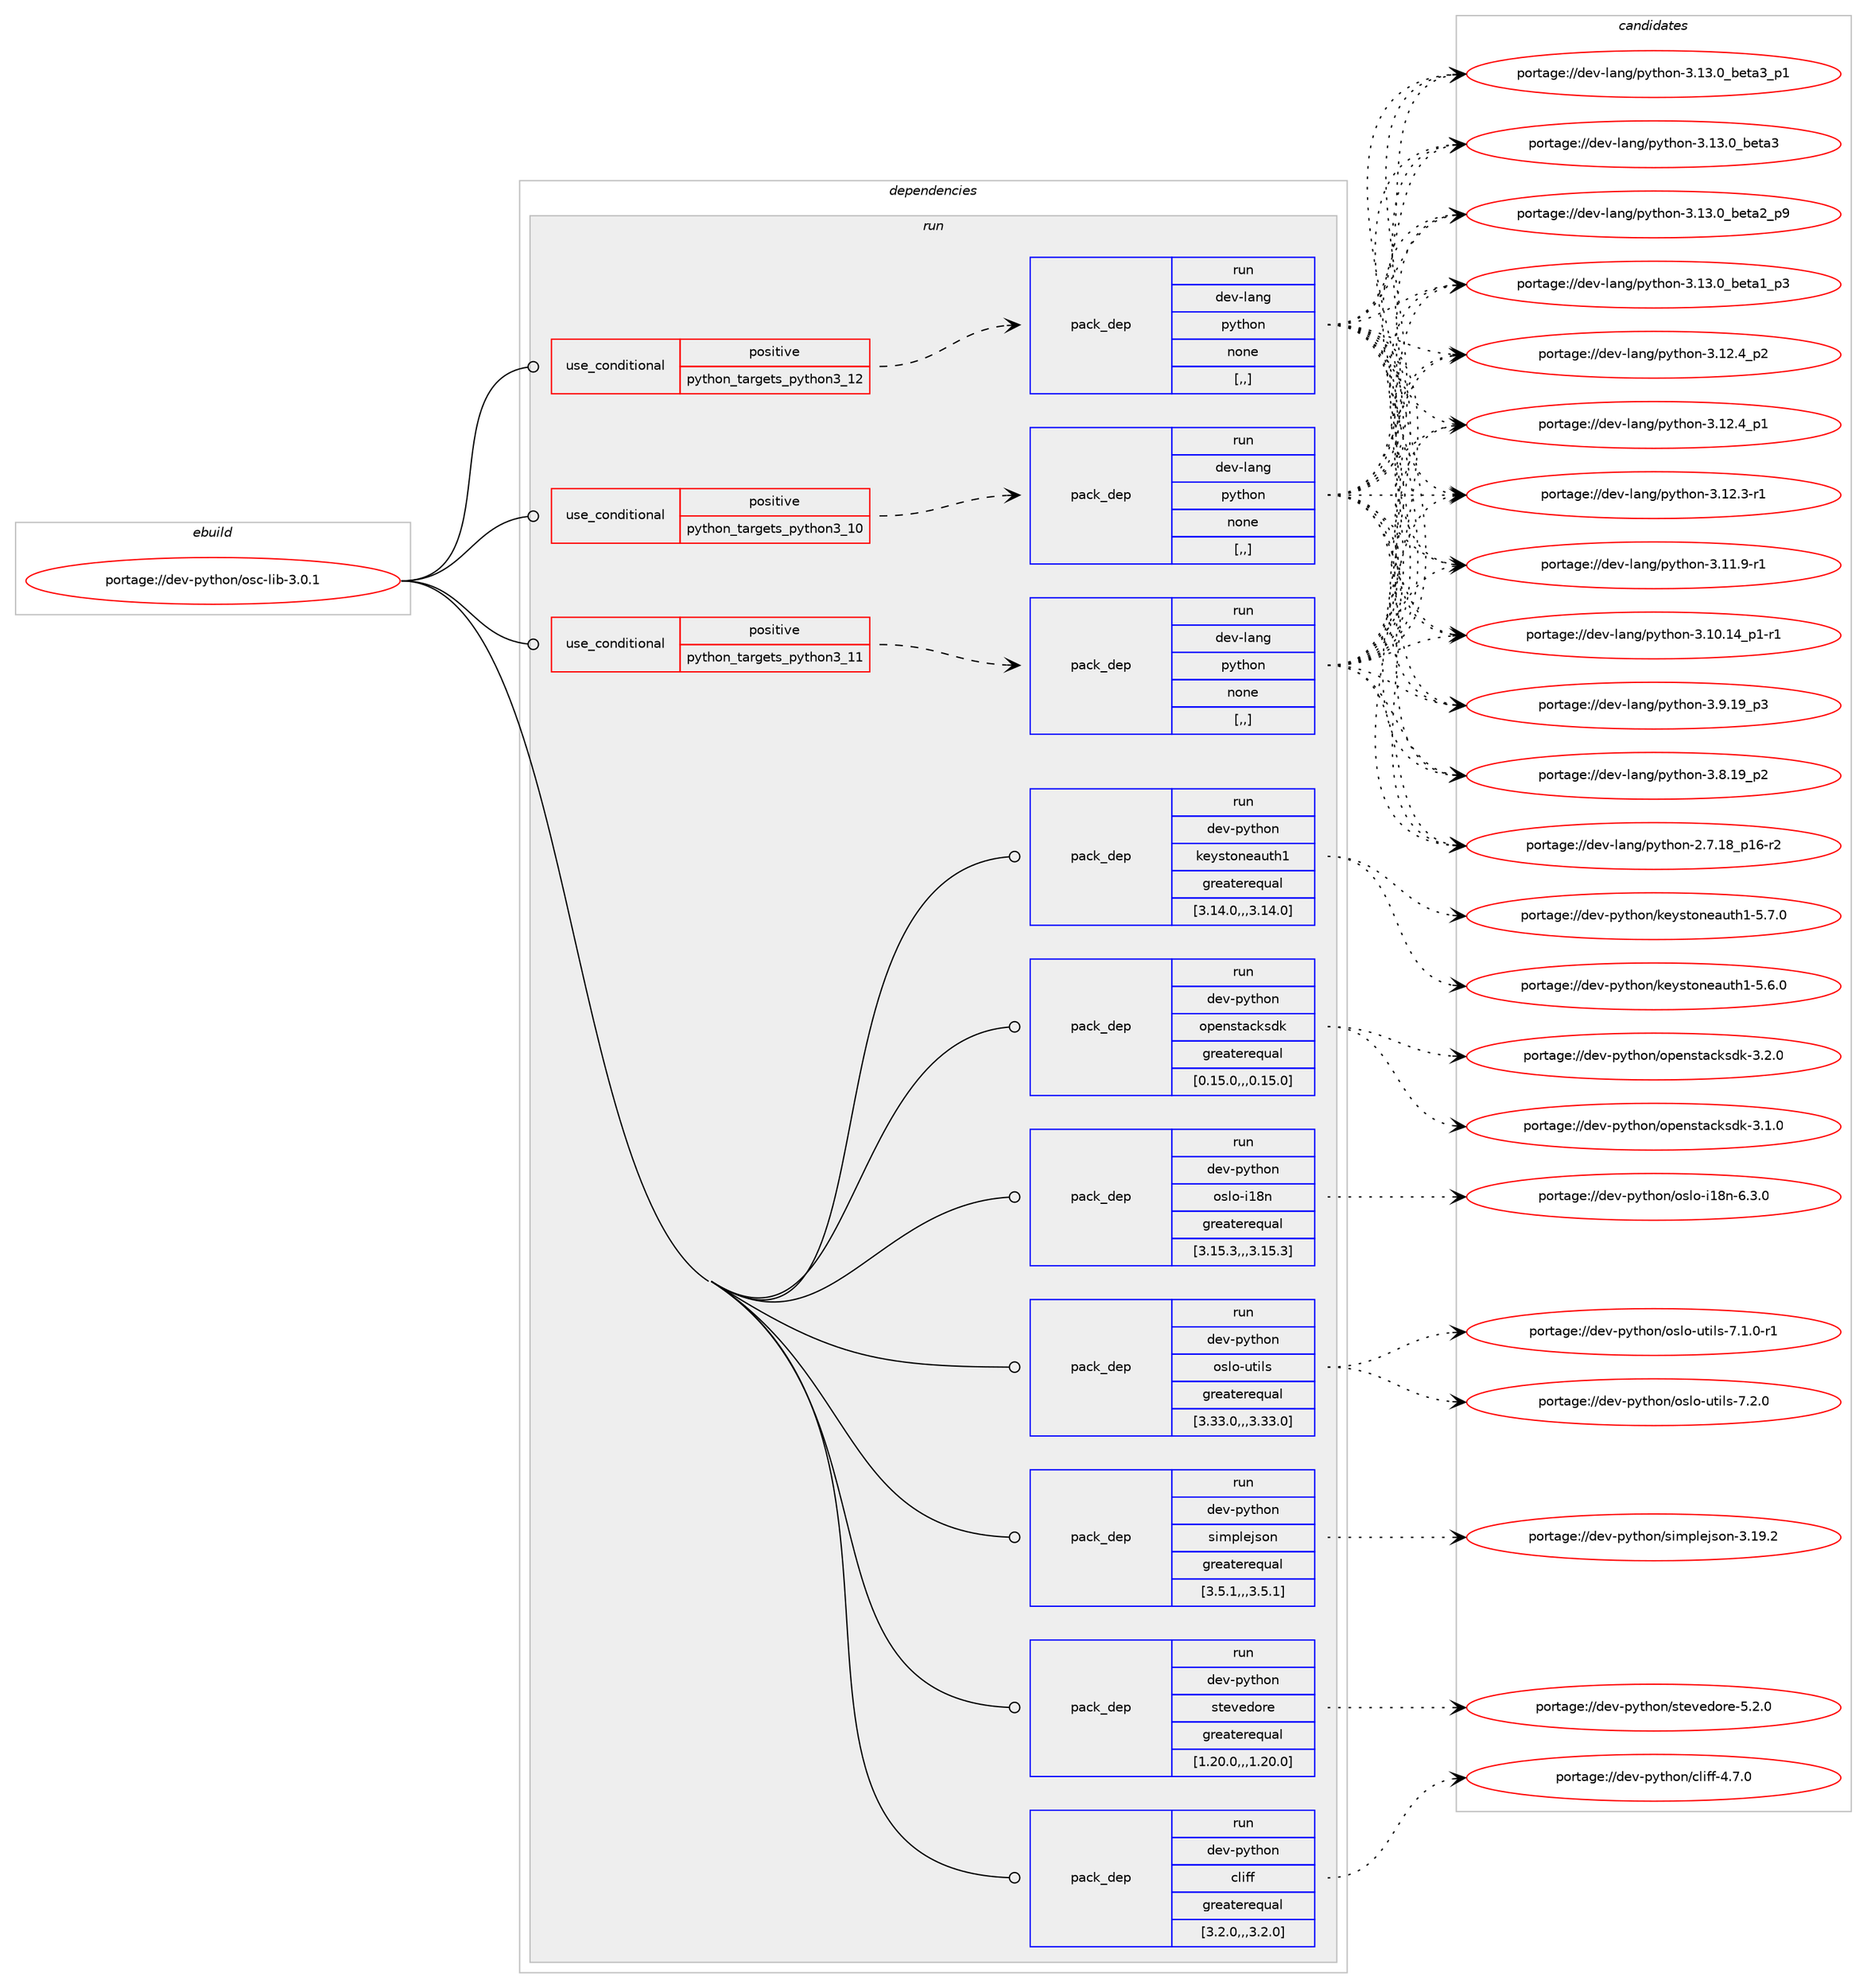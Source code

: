 digraph prolog {

# *************
# Graph options
# *************

newrank=true;
concentrate=true;
compound=true;
graph [rankdir=LR,fontname=Helvetica,fontsize=10,ranksep=1.5];#, ranksep=2.5, nodesep=0.2];
edge  [arrowhead=vee];
node  [fontname=Helvetica,fontsize=10];

# **********
# The ebuild
# **********

subgraph cluster_leftcol {
color=gray;
rank=same;
label=<<i>ebuild</i>>;
id [label="portage://dev-python/osc-lib-3.0.1", color=red, width=4, href="../dev-python/osc-lib-3.0.1.svg"];
}

# ****************
# The dependencies
# ****************

subgraph cluster_midcol {
color=gray;
label=<<i>dependencies</i>>;
subgraph cluster_compile {
fillcolor="#eeeeee";
style=filled;
label=<<i>compile</i>>;
}
subgraph cluster_compileandrun {
fillcolor="#eeeeee";
style=filled;
label=<<i>compile and run</i>>;
}
subgraph cluster_run {
fillcolor="#eeeeee";
style=filled;
label=<<i>run</i>>;
subgraph cond35145 {
dependency152038 [label=<<TABLE BORDER="0" CELLBORDER="1" CELLSPACING="0" CELLPADDING="4"><TR><TD ROWSPAN="3" CELLPADDING="10">use_conditional</TD></TR><TR><TD>positive</TD></TR><TR><TD>python_targets_python3_10</TD></TR></TABLE>>, shape=none, color=red];
subgraph pack115658 {
dependency152039 [label=<<TABLE BORDER="0" CELLBORDER="1" CELLSPACING="0" CELLPADDING="4" WIDTH="220"><TR><TD ROWSPAN="6" CELLPADDING="30">pack_dep</TD></TR><TR><TD WIDTH="110">run</TD></TR><TR><TD>dev-lang</TD></TR><TR><TD>python</TD></TR><TR><TD>none</TD></TR><TR><TD>[,,]</TD></TR></TABLE>>, shape=none, color=blue];
}
dependency152038:e -> dependency152039:w [weight=20,style="dashed",arrowhead="vee"];
}
id:e -> dependency152038:w [weight=20,style="solid",arrowhead="odot"];
subgraph cond35146 {
dependency152040 [label=<<TABLE BORDER="0" CELLBORDER="1" CELLSPACING="0" CELLPADDING="4"><TR><TD ROWSPAN="3" CELLPADDING="10">use_conditional</TD></TR><TR><TD>positive</TD></TR><TR><TD>python_targets_python3_11</TD></TR></TABLE>>, shape=none, color=red];
subgraph pack115659 {
dependency152041 [label=<<TABLE BORDER="0" CELLBORDER="1" CELLSPACING="0" CELLPADDING="4" WIDTH="220"><TR><TD ROWSPAN="6" CELLPADDING="30">pack_dep</TD></TR><TR><TD WIDTH="110">run</TD></TR><TR><TD>dev-lang</TD></TR><TR><TD>python</TD></TR><TR><TD>none</TD></TR><TR><TD>[,,]</TD></TR></TABLE>>, shape=none, color=blue];
}
dependency152040:e -> dependency152041:w [weight=20,style="dashed",arrowhead="vee"];
}
id:e -> dependency152040:w [weight=20,style="solid",arrowhead="odot"];
subgraph cond35147 {
dependency152042 [label=<<TABLE BORDER="0" CELLBORDER="1" CELLSPACING="0" CELLPADDING="4"><TR><TD ROWSPAN="3" CELLPADDING="10">use_conditional</TD></TR><TR><TD>positive</TD></TR><TR><TD>python_targets_python3_12</TD></TR></TABLE>>, shape=none, color=red];
subgraph pack115660 {
dependency152043 [label=<<TABLE BORDER="0" CELLBORDER="1" CELLSPACING="0" CELLPADDING="4" WIDTH="220"><TR><TD ROWSPAN="6" CELLPADDING="30">pack_dep</TD></TR><TR><TD WIDTH="110">run</TD></TR><TR><TD>dev-lang</TD></TR><TR><TD>python</TD></TR><TR><TD>none</TD></TR><TR><TD>[,,]</TD></TR></TABLE>>, shape=none, color=blue];
}
dependency152042:e -> dependency152043:w [weight=20,style="dashed",arrowhead="vee"];
}
id:e -> dependency152042:w [weight=20,style="solid",arrowhead="odot"];
subgraph pack115661 {
dependency152044 [label=<<TABLE BORDER="0" CELLBORDER="1" CELLSPACING="0" CELLPADDING="4" WIDTH="220"><TR><TD ROWSPAN="6" CELLPADDING="30">pack_dep</TD></TR><TR><TD WIDTH="110">run</TD></TR><TR><TD>dev-python</TD></TR><TR><TD>cliff</TD></TR><TR><TD>greaterequal</TD></TR><TR><TD>[3.2.0,,,3.2.0]</TD></TR></TABLE>>, shape=none, color=blue];
}
id:e -> dependency152044:w [weight=20,style="solid",arrowhead="odot"];
subgraph pack115662 {
dependency152045 [label=<<TABLE BORDER="0" CELLBORDER="1" CELLSPACING="0" CELLPADDING="4" WIDTH="220"><TR><TD ROWSPAN="6" CELLPADDING="30">pack_dep</TD></TR><TR><TD WIDTH="110">run</TD></TR><TR><TD>dev-python</TD></TR><TR><TD>keystoneauth1</TD></TR><TR><TD>greaterequal</TD></TR><TR><TD>[3.14.0,,,3.14.0]</TD></TR></TABLE>>, shape=none, color=blue];
}
id:e -> dependency152045:w [weight=20,style="solid",arrowhead="odot"];
subgraph pack115663 {
dependency152046 [label=<<TABLE BORDER="0" CELLBORDER="1" CELLSPACING="0" CELLPADDING="4" WIDTH="220"><TR><TD ROWSPAN="6" CELLPADDING="30">pack_dep</TD></TR><TR><TD WIDTH="110">run</TD></TR><TR><TD>dev-python</TD></TR><TR><TD>openstacksdk</TD></TR><TR><TD>greaterequal</TD></TR><TR><TD>[0.15.0,,,0.15.0]</TD></TR></TABLE>>, shape=none, color=blue];
}
id:e -> dependency152046:w [weight=20,style="solid",arrowhead="odot"];
subgraph pack115664 {
dependency152047 [label=<<TABLE BORDER="0" CELLBORDER="1" CELLSPACING="0" CELLPADDING="4" WIDTH="220"><TR><TD ROWSPAN="6" CELLPADDING="30">pack_dep</TD></TR><TR><TD WIDTH="110">run</TD></TR><TR><TD>dev-python</TD></TR><TR><TD>oslo-i18n</TD></TR><TR><TD>greaterequal</TD></TR><TR><TD>[3.15.3,,,3.15.3]</TD></TR></TABLE>>, shape=none, color=blue];
}
id:e -> dependency152047:w [weight=20,style="solid",arrowhead="odot"];
subgraph pack115665 {
dependency152048 [label=<<TABLE BORDER="0" CELLBORDER="1" CELLSPACING="0" CELLPADDING="4" WIDTH="220"><TR><TD ROWSPAN="6" CELLPADDING="30">pack_dep</TD></TR><TR><TD WIDTH="110">run</TD></TR><TR><TD>dev-python</TD></TR><TR><TD>oslo-utils</TD></TR><TR><TD>greaterequal</TD></TR><TR><TD>[3.33.0,,,3.33.0]</TD></TR></TABLE>>, shape=none, color=blue];
}
id:e -> dependency152048:w [weight=20,style="solid",arrowhead="odot"];
subgraph pack115666 {
dependency152049 [label=<<TABLE BORDER="0" CELLBORDER="1" CELLSPACING="0" CELLPADDING="4" WIDTH="220"><TR><TD ROWSPAN="6" CELLPADDING="30">pack_dep</TD></TR><TR><TD WIDTH="110">run</TD></TR><TR><TD>dev-python</TD></TR><TR><TD>simplejson</TD></TR><TR><TD>greaterequal</TD></TR><TR><TD>[3.5.1,,,3.5.1]</TD></TR></TABLE>>, shape=none, color=blue];
}
id:e -> dependency152049:w [weight=20,style="solid",arrowhead="odot"];
subgraph pack115667 {
dependency152050 [label=<<TABLE BORDER="0" CELLBORDER="1" CELLSPACING="0" CELLPADDING="4" WIDTH="220"><TR><TD ROWSPAN="6" CELLPADDING="30">pack_dep</TD></TR><TR><TD WIDTH="110">run</TD></TR><TR><TD>dev-python</TD></TR><TR><TD>stevedore</TD></TR><TR><TD>greaterequal</TD></TR><TR><TD>[1.20.0,,,1.20.0]</TD></TR></TABLE>>, shape=none, color=blue];
}
id:e -> dependency152050:w [weight=20,style="solid",arrowhead="odot"];
}
}

# **************
# The candidates
# **************

subgraph cluster_choices {
rank=same;
color=gray;
label=<<i>candidates</i>>;

subgraph choice115658 {
color=black;
nodesep=1;
choice10010111845108971101034711212111610411111045514649514648959810111697519511249 [label="portage://dev-lang/python-3.13.0_beta3_p1", color=red, width=4,href="../dev-lang/python-3.13.0_beta3_p1.svg"];
choice1001011184510897110103471121211161041111104551464951464895981011169751 [label="portage://dev-lang/python-3.13.0_beta3", color=red, width=4,href="../dev-lang/python-3.13.0_beta3.svg"];
choice10010111845108971101034711212111610411111045514649514648959810111697509511257 [label="portage://dev-lang/python-3.13.0_beta2_p9", color=red, width=4,href="../dev-lang/python-3.13.0_beta2_p9.svg"];
choice10010111845108971101034711212111610411111045514649514648959810111697499511251 [label="portage://dev-lang/python-3.13.0_beta1_p3", color=red, width=4,href="../dev-lang/python-3.13.0_beta1_p3.svg"];
choice100101118451089711010347112121116104111110455146495046529511250 [label="portage://dev-lang/python-3.12.4_p2", color=red, width=4,href="../dev-lang/python-3.12.4_p2.svg"];
choice100101118451089711010347112121116104111110455146495046529511249 [label="portage://dev-lang/python-3.12.4_p1", color=red, width=4,href="../dev-lang/python-3.12.4_p1.svg"];
choice100101118451089711010347112121116104111110455146495046514511449 [label="portage://dev-lang/python-3.12.3-r1", color=red, width=4,href="../dev-lang/python-3.12.3-r1.svg"];
choice100101118451089711010347112121116104111110455146494946574511449 [label="portage://dev-lang/python-3.11.9-r1", color=red, width=4,href="../dev-lang/python-3.11.9-r1.svg"];
choice100101118451089711010347112121116104111110455146494846495295112494511449 [label="portage://dev-lang/python-3.10.14_p1-r1", color=red, width=4,href="../dev-lang/python-3.10.14_p1-r1.svg"];
choice100101118451089711010347112121116104111110455146574649579511251 [label="portage://dev-lang/python-3.9.19_p3", color=red, width=4,href="../dev-lang/python-3.9.19_p3.svg"];
choice100101118451089711010347112121116104111110455146564649579511250 [label="portage://dev-lang/python-3.8.19_p2", color=red, width=4,href="../dev-lang/python-3.8.19_p2.svg"];
choice100101118451089711010347112121116104111110455046554649569511249544511450 [label="portage://dev-lang/python-2.7.18_p16-r2", color=red, width=4,href="../dev-lang/python-2.7.18_p16-r2.svg"];
dependency152039:e -> choice10010111845108971101034711212111610411111045514649514648959810111697519511249:w [style=dotted,weight="100"];
dependency152039:e -> choice1001011184510897110103471121211161041111104551464951464895981011169751:w [style=dotted,weight="100"];
dependency152039:e -> choice10010111845108971101034711212111610411111045514649514648959810111697509511257:w [style=dotted,weight="100"];
dependency152039:e -> choice10010111845108971101034711212111610411111045514649514648959810111697499511251:w [style=dotted,weight="100"];
dependency152039:e -> choice100101118451089711010347112121116104111110455146495046529511250:w [style=dotted,weight="100"];
dependency152039:e -> choice100101118451089711010347112121116104111110455146495046529511249:w [style=dotted,weight="100"];
dependency152039:e -> choice100101118451089711010347112121116104111110455146495046514511449:w [style=dotted,weight="100"];
dependency152039:e -> choice100101118451089711010347112121116104111110455146494946574511449:w [style=dotted,weight="100"];
dependency152039:e -> choice100101118451089711010347112121116104111110455146494846495295112494511449:w [style=dotted,weight="100"];
dependency152039:e -> choice100101118451089711010347112121116104111110455146574649579511251:w [style=dotted,weight="100"];
dependency152039:e -> choice100101118451089711010347112121116104111110455146564649579511250:w [style=dotted,weight="100"];
dependency152039:e -> choice100101118451089711010347112121116104111110455046554649569511249544511450:w [style=dotted,weight="100"];
}
subgraph choice115659 {
color=black;
nodesep=1;
choice10010111845108971101034711212111610411111045514649514648959810111697519511249 [label="portage://dev-lang/python-3.13.0_beta3_p1", color=red, width=4,href="../dev-lang/python-3.13.0_beta3_p1.svg"];
choice1001011184510897110103471121211161041111104551464951464895981011169751 [label="portage://dev-lang/python-3.13.0_beta3", color=red, width=4,href="../dev-lang/python-3.13.0_beta3.svg"];
choice10010111845108971101034711212111610411111045514649514648959810111697509511257 [label="portage://dev-lang/python-3.13.0_beta2_p9", color=red, width=4,href="../dev-lang/python-3.13.0_beta2_p9.svg"];
choice10010111845108971101034711212111610411111045514649514648959810111697499511251 [label="portage://dev-lang/python-3.13.0_beta1_p3", color=red, width=4,href="../dev-lang/python-3.13.0_beta1_p3.svg"];
choice100101118451089711010347112121116104111110455146495046529511250 [label="portage://dev-lang/python-3.12.4_p2", color=red, width=4,href="../dev-lang/python-3.12.4_p2.svg"];
choice100101118451089711010347112121116104111110455146495046529511249 [label="portage://dev-lang/python-3.12.4_p1", color=red, width=4,href="../dev-lang/python-3.12.4_p1.svg"];
choice100101118451089711010347112121116104111110455146495046514511449 [label="portage://dev-lang/python-3.12.3-r1", color=red, width=4,href="../dev-lang/python-3.12.3-r1.svg"];
choice100101118451089711010347112121116104111110455146494946574511449 [label="portage://dev-lang/python-3.11.9-r1", color=red, width=4,href="../dev-lang/python-3.11.9-r1.svg"];
choice100101118451089711010347112121116104111110455146494846495295112494511449 [label="portage://dev-lang/python-3.10.14_p1-r1", color=red, width=4,href="../dev-lang/python-3.10.14_p1-r1.svg"];
choice100101118451089711010347112121116104111110455146574649579511251 [label="portage://dev-lang/python-3.9.19_p3", color=red, width=4,href="../dev-lang/python-3.9.19_p3.svg"];
choice100101118451089711010347112121116104111110455146564649579511250 [label="portage://dev-lang/python-3.8.19_p2", color=red, width=4,href="../dev-lang/python-3.8.19_p2.svg"];
choice100101118451089711010347112121116104111110455046554649569511249544511450 [label="portage://dev-lang/python-2.7.18_p16-r2", color=red, width=4,href="../dev-lang/python-2.7.18_p16-r2.svg"];
dependency152041:e -> choice10010111845108971101034711212111610411111045514649514648959810111697519511249:w [style=dotted,weight="100"];
dependency152041:e -> choice1001011184510897110103471121211161041111104551464951464895981011169751:w [style=dotted,weight="100"];
dependency152041:e -> choice10010111845108971101034711212111610411111045514649514648959810111697509511257:w [style=dotted,weight="100"];
dependency152041:e -> choice10010111845108971101034711212111610411111045514649514648959810111697499511251:w [style=dotted,weight="100"];
dependency152041:e -> choice100101118451089711010347112121116104111110455146495046529511250:w [style=dotted,weight="100"];
dependency152041:e -> choice100101118451089711010347112121116104111110455146495046529511249:w [style=dotted,weight="100"];
dependency152041:e -> choice100101118451089711010347112121116104111110455146495046514511449:w [style=dotted,weight="100"];
dependency152041:e -> choice100101118451089711010347112121116104111110455146494946574511449:w [style=dotted,weight="100"];
dependency152041:e -> choice100101118451089711010347112121116104111110455146494846495295112494511449:w [style=dotted,weight="100"];
dependency152041:e -> choice100101118451089711010347112121116104111110455146574649579511251:w [style=dotted,weight="100"];
dependency152041:e -> choice100101118451089711010347112121116104111110455146564649579511250:w [style=dotted,weight="100"];
dependency152041:e -> choice100101118451089711010347112121116104111110455046554649569511249544511450:w [style=dotted,weight="100"];
}
subgraph choice115660 {
color=black;
nodesep=1;
choice10010111845108971101034711212111610411111045514649514648959810111697519511249 [label="portage://dev-lang/python-3.13.0_beta3_p1", color=red, width=4,href="../dev-lang/python-3.13.0_beta3_p1.svg"];
choice1001011184510897110103471121211161041111104551464951464895981011169751 [label="portage://dev-lang/python-3.13.0_beta3", color=red, width=4,href="../dev-lang/python-3.13.0_beta3.svg"];
choice10010111845108971101034711212111610411111045514649514648959810111697509511257 [label="portage://dev-lang/python-3.13.0_beta2_p9", color=red, width=4,href="../dev-lang/python-3.13.0_beta2_p9.svg"];
choice10010111845108971101034711212111610411111045514649514648959810111697499511251 [label="portage://dev-lang/python-3.13.0_beta1_p3", color=red, width=4,href="../dev-lang/python-3.13.0_beta1_p3.svg"];
choice100101118451089711010347112121116104111110455146495046529511250 [label="portage://dev-lang/python-3.12.4_p2", color=red, width=4,href="../dev-lang/python-3.12.4_p2.svg"];
choice100101118451089711010347112121116104111110455146495046529511249 [label="portage://dev-lang/python-3.12.4_p1", color=red, width=4,href="../dev-lang/python-3.12.4_p1.svg"];
choice100101118451089711010347112121116104111110455146495046514511449 [label="portage://dev-lang/python-3.12.3-r1", color=red, width=4,href="../dev-lang/python-3.12.3-r1.svg"];
choice100101118451089711010347112121116104111110455146494946574511449 [label="portage://dev-lang/python-3.11.9-r1", color=red, width=4,href="../dev-lang/python-3.11.9-r1.svg"];
choice100101118451089711010347112121116104111110455146494846495295112494511449 [label="portage://dev-lang/python-3.10.14_p1-r1", color=red, width=4,href="../dev-lang/python-3.10.14_p1-r1.svg"];
choice100101118451089711010347112121116104111110455146574649579511251 [label="portage://dev-lang/python-3.9.19_p3", color=red, width=4,href="../dev-lang/python-3.9.19_p3.svg"];
choice100101118451089711010347112121116104111110455146564649579511250 [label="portage://dev-lang/python-3.8.19_p2", color=red, width=4,href="../dev-lang/python-3.8.19_p2.svg"];
choice100101118451089711010347112121116104111110455046554649569511249544511450 [label="portage://dev-lang/python-2.7.18_p16-r2", color=red, width=4,href="../dev-lang/python-2.7.18_p16-r2.svg"];
dependency152043:e -> choice10010111845108971101034711212111610411111045514649514648959810111697519511249:w [style=dotted,weight="100"];
dependency152043:e -> choice1001011184510897110103471121211161041111104551464951464895981011169751:w [style=dotted,weight="100"];
dependency152043:e -> choice10010111845108971101034711212111610411111045514649514648959810111697509511257:w [style=dotted,weight="100"];
dependency152043:e -> choice10010111845108971101034711212111610411111045514649514648959810111697499511251:w [style=dotted,weight="100"];
dependency152043:e -> choice100101118451089711010347112121116104111110455146495046529511250:w [style=dotted,weight="100"];
dependency152043:e -> choice100101118451089711010347112121116104111110455146495046529511249:w [style=dotted,weight="100"];
dependency152043:e -> choice100101118451089711010347112121116104111110455146495046514511449:w [style=dotted,weight="100"];
dependency152043:e -> choice100101118451089711010347112121116104111110455146494946574511449:w [style=dotted,weight="100"];
dependency152043:e -> choice100101118451089711010347112121116104111110455146494846495295112494511449:w [style=dotted,weight="100"];
dependency152043:e -> choice100101118451089711010347112121116104111110455146574649579511251:w [style=dotted,weight="100"];
dependency152043:e -> choice100101118451089711010347112121116104111110455146564649579511250:w [style=dotted,weight="100"];
dependency152043:e -> choice100101118451089711010347112121116104111110455046554649569511249544511450:w [style=dotted,weight="100"];
}
subgraph choice115661 {
color=black;
nodesep=1;
choice100101118451121211161041111104799108105102102455246554648 [label="portage://dev-python/cliff-4.7.0", color=red, width=4,href="../dev-python/cliff-4.7.0.svg"];
dependency152044:e -> choice100101118451121211161041111104799108105102102455246554648:w [style=dotted,weight="100"];
}
subgraph choice115662 {
color=black;
nodesep=1;
choice10010111845112121116104111110471071011211151161111101019711711610449455346554648 [label="portage://dev-python/keystoneauth1-5.7.0", color=red, width=4,href="../dev-python/keystoneauth1-5.7.0.svg"];
choice10010111845112121116104111110471071011211151161111101019711711610449455346544648 [label="portage://dev-python/keystoneauth1-5.6.0", color=red, width=4,href="../dev-python/keystoneauth1-5.6.0.svg"];
dependency152045:e -> choice10010111845112121116104111110471071011211151161111101019711711610449455346554648:w [style=dotted,weight="100"];
dependency152045:e -> choice10010111845112121116104111110471071011211151161111101019711711610449455346544648:w [style=dotted,weight="100"];
}
subgraph choice115663 {
color=black;
nodesep=1;
choice10010111845112121116104111110471111121011101151169799107115100107455146504648 [label="portage://dev-python/openstacksdk-3.2.0", color=red, width=4,href="../dev-python/openstacksdk-3.2.0.svg"];
choice10010111845112121116104111110471111121011101151169799107115100107455146494648 [label="portage://dev-python/openstacksdk-3.1.0", color=red, width=4,href="../dev-python/openstacksdk-3.1.0.svg"];
dependency152046:e -> choice10010111845112121116104111110471111121011101151169799107115100107455146504648:w [style=dotted,weight="100"];
dependency152046:e -> choice10010111845112121116104111110471111121011101151169799107115100107455146494648:w [style=dotted,weight="100"];
}
subgraph choice115664 {
color=black;
nodesep=1;
choice1001011184511212111610411111047111115108111451054956110455446514648 [label="portage://dev-python/oslo-i18n-6.3.0", color=red, width=4,href="../dev-python/oslo-i18n-6.3.0.svg"];
dependency152047:e -> choice1001011184511212111610411111047111115108111451054956110455446514648:w [style=dotted,weight="100"];
}
subgraph choice115665 {
color=black;
nodesep=1;
choice100101118451121211161041111104711111510811145117116105108115455546504648 [label="portage://dev-python/oslo-utils-7.2.0", color=red, width=4,href="../dev-python/oslo-utils-7.2.0.svg"];
choice1001011184511212111610411111047111115108111451171161051081154555464946484511449 [label="portage://dev-python/oslo-utils-7.1.0-r1", color=red, width=4,href="../dev-python/oslo-utils-7.1.0-r1.svg"];
dependency152048:e -> choice100101118451121211161041111104711111510811145117116105108115455546504648:w [style=dotted,weight="100"];
dependency152048:e -> choice1001011184511212111610411111047111115108111451171161051081154555464946484511449:w [style=dotted,weight="100"];
}
subgraph choice115666 {
color=black;
nodesep=1;
choice100101118451121211161041111104711510510911210810110611511111045514649574650 [label="portage://dev-python/simplejson-3.19.2", color=red, width=4,href="../dev-python/simplejson-3.19.2.svg"];
dependency152049:e -> choice100101118451121211161041111104711510510911210810110611511111045514649574650:w [style=dotted,weight="100"];
}
subgraph choice115667 {
color=black;
nodesep=1;
choice1001011184511212111610411111047115116101118101100111114101455346504648 [label="portage://dev-python/stevedore-5.2.0", color=red, width=4,href="../dev-python/stevedore-5.2.0.svg"];
dependency152050:e -> choice1001011184511212111610411111047115116101118101100111114101455346504648:w [style=dotted,weight="100"];
}
}

}
